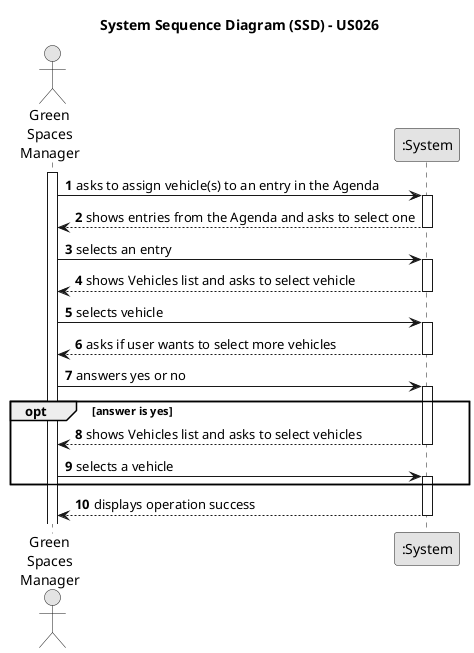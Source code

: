 @startuml
skinparam monochrome true
skinparam packageStyle rectangle
skinparam shadowing false

title System Sequence Diagram (SSD) - US026
autonumber

actor "Green\nSpaces\nManager" as GSM
participant ":System" as System

activate GSM

    GSM -> System : asks to assign vehicle(s) to an entry in the Agenda
    activate System

        System --> GSM : shows entries from the Agenda and asks to select one
    deactivate System

    GSM -> System : selects an entry
    activate System

        System --> GSM : shows Vehicles list and asks to select vehicle
    deactivate System

    GSM -> System : selects vehicle
    activate System
       System --> GSM : asks if user wants to select more vehicles
        deactivate System
GSM -> System : answers yes or no
    activate System

    opt answer is yes
    System --> GSM : shows Vehicles list and asks to select vehicles
    deactivate System

    GSM -> System : selects a vehicle
    activate System
    end opt
        System --> GSM : displays operation success
    deactivate System

@enduml